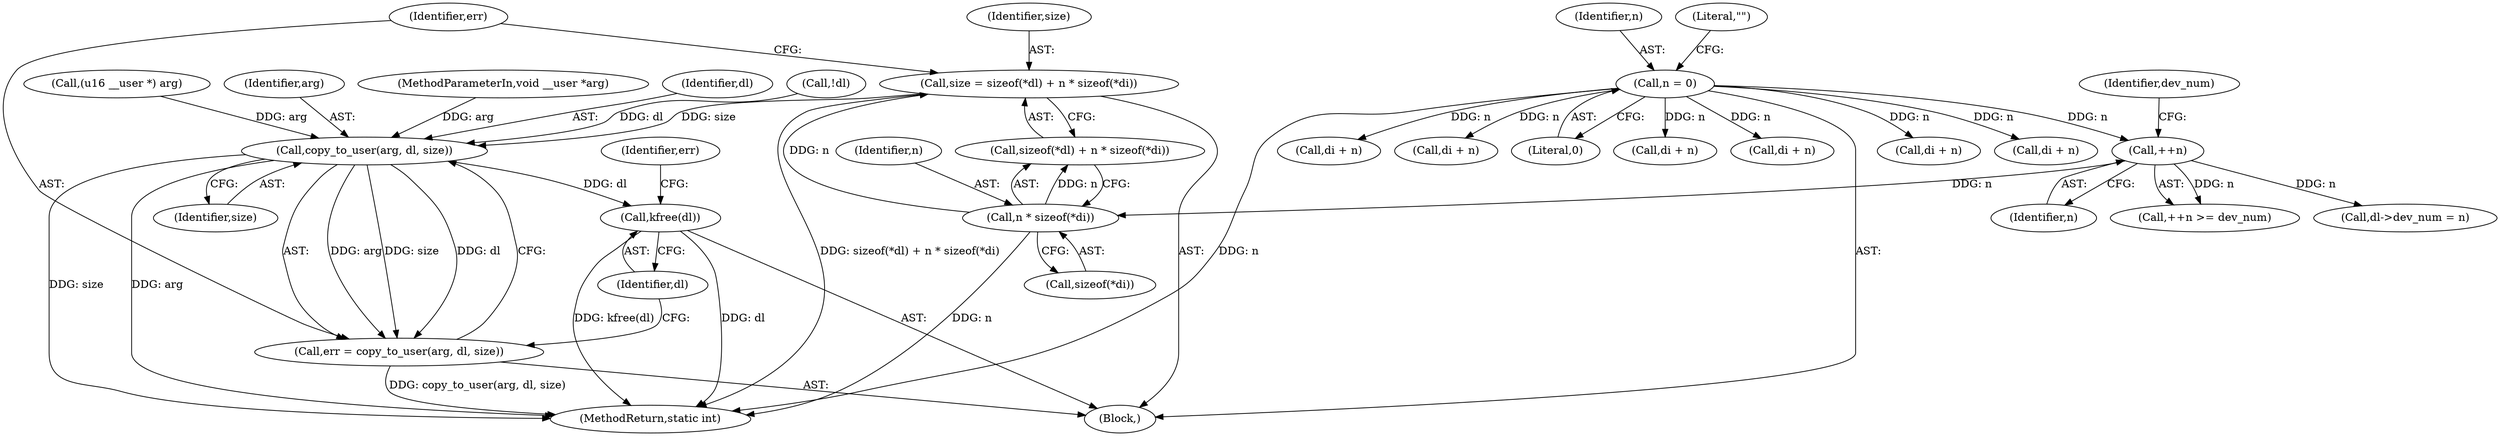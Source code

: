 digraph "0_linux_f9432c5ec8b1e9a09b9b0e5569e3c73db8de432a@API" {
"1000253" [label="(Call,size = sizeof(*dl) + n * sizeof(*di))"];
"1000259" [label="(Call,n * sizeof(*di))"];
"1000241" [label="(Call,++n)"];
"1000107" [label="(Call,n = 0)"];
"1000266" [label="(Call,copy_to_user(arg, dl, size))"];
"1000264" [label="(Call,err = copy_to_user(arg, dl, size))"];
"1000270" [label="(Call,kfree(dl))"];
"1000108" [label="(Identifier,n)"];
"1000242" [label="(Identifier,n)"];
"1000210" [label="(Call,di + n)"];
"1000114" [label="(Literal,\"\")"];
"1000181" [label="(Call,di + n)"];
"1000264" [label="(Call,err = copy_to_user(arg, dl, size))"];
"1000107" [label="(Call,n = 0)"];
"1000118" [label="(Call,(u16 __user *) arg)"];
"1000102" [label="(Block,)"];
"1000261" [label="(Call,sizeof(*di))"];
"1000267" [label="(Identifier,arg)"];
"1000265" [label="(Identifier,err)"];
"1000190" [label="(Call,di + n)"];
"1000255" [label="(Call,sizeof(*dl) + n * sizeof(*di))"];
"1000274" [label="(Identifier,err)"];
"1000199" [label="(Call,di + n)"];
"1000271" [label="(Identifier,dl)"];
"1000248" [label="(Call,dl->dev_num = n)"];
"1000260" [label="(Identifier,n)"];
"1000253" [label="(Call,size = sizeof(*dl) + n * sizeof(*di))"];
"1000101" [label="(MethodParameterIn,void __user *arg)"];
"1000243" [label="(Identifier,dev_num)"];
"1000109" [label="(Literal,0)"];
"1000254" [label="(Identifier,size)"];
"1000278" [label="(MethodReturn,static int)"];
"1000266" [label="(Call,copy_to_user(arg, dl, size))"];
"1000241" [label="(Call,++n)"];
"1000269" [label="(Identifier,size)"];
"1000220" [label="(Call,di + n)"];
"1000268" [label="(Identifier,dl)"];
"1000240" [label="(Call,++n >= dev_num)"];
"1000157" [label="(Call,!dl)"];
"1000259" [label="(Call,n * sizeof(*di))"];
"1000231" [label="(Call,di + n)"];
"1000270" [label="(Call,kfree(dl))"];
"1000253" -> "1000102"  [label="AST: "];
"1000253" -> "1000255"  [label="CFG: "];
"1000254" -> "1000253"  [label="AST: "];
"1000255" -> "1000253"  [label="AST: "];
"1000265" -> "1000253"  [label="CFG: "];
"1000253" -> "1000278"  [label="DDG: sizeof(*dl) + n * sizeof(*di)"];
"1000259" -> "1000253"  [label="DDG: n"];
"1000253" -> "1000266"  [label="DDG: size"];
"1000259" -> "1000255"  [label="AST: "];
"1000259" -> "1000261"  [label="CFG: "];
"1000260" -> "1000259"  [label="AST: "];
"1000261" -> "1000259"  [label="AST: "];
"1000255" -> "1000259"  [label="CFG: "];
"1000259" -> "1000278"  [label="DDG: n"];
"1000259" -> "1000255"  [label="DDG: n"];
"1000241" -> "1000259"  [label="DDG: n"];
"1000241" -> "1000240"  [label="AST: "];
"1000241" -> "1000242"  [label="CFG: "];
"1000242" -> "1000241"  [label="AST: "];
"1000243" -> "1000241"  [label="CFG: "];
"1000241" -> "1000240"  [label="DDG: n"];
"1000107" -> "1000241"  [label="DDG: n"];
"1000241" -> "1000248"  [label="DDG: n"];
"1000107" -> "1000102"  [label="AST: "];
"1000107" -> "1000109"  [label="CFG: "];
"1000108" -> "1000107"  [label="AST: "];
"1000109" -> "1000107"  [label="AST: "];
"1000114" -> "1000107"  [label="CFG: "];
"1000107" -> "1000278"  [label="DDG: n"];
"1000107" -> "1000181"  [label="DDG: n"];
"1000107" -> "1000190"  [label="DDG: n"];
"1000107" -> "1000199"  [label="DDG: n"];
"1000107" -> "1000210"  [label="DDG: n"];
"1000107" -> "1000220"  [label="DDG: n"];
"1000107" -> "1000231"  [label="DDG: n"];
"1000266" -> "1000264"  [label="AST: "];
"1000266" -> "1000269"  [label="CFG: "];
"1000267" -> "1000266"  [label="AST: "];
"1000268" -> "1000266"  [label="AST: "];
"1000269" -> "1000266"  [label="AST: "];
"1000264" -> "1000266"  [label="CFG: "];
"1000266" -> "1000278"  [label="DDG: size"];
"1000266" -> "1000278"  [label="DDG: arg"];
"1000266" -> "1000264"  [label="DDG: arg"];
"1000266" -> "1000264"  [label="DDG: dl"];
"1000266" -> "1000264"  [label="DDG: size"];
"1000118" -> "1000266"  [label="DDG: arg"];
"1000101" -> "1000266"  [label="DDG: arg"];
"1000157" -> "1000266"  [label="DDG: dl"];
"1000266" -> "1000270"  [label="DDG: dl"];
"1000264" -> "1000102"  [label="AST: "];
"1000265" -> "1000264"  [label="AST: "];
"1000271" -> "1000264"  [label="CFG: "];
"1000264" -> "1000278"  [label="DDG: copy_to_user(arg, dl, size)"];
"1000270" -> "1000102"  [label="AST: "];
"1000270" -> "1000271"  [label="CFG: "];
"1000271" -> "1000270"  [label="AST: "];
"1000274" -> "1000270"  [label="CFG: "];
"1000270" -> "1000278"  [label="DDG: kfree(dl)"];
"1000270" -> "1000278"  [label="DDG: dl"];
}
